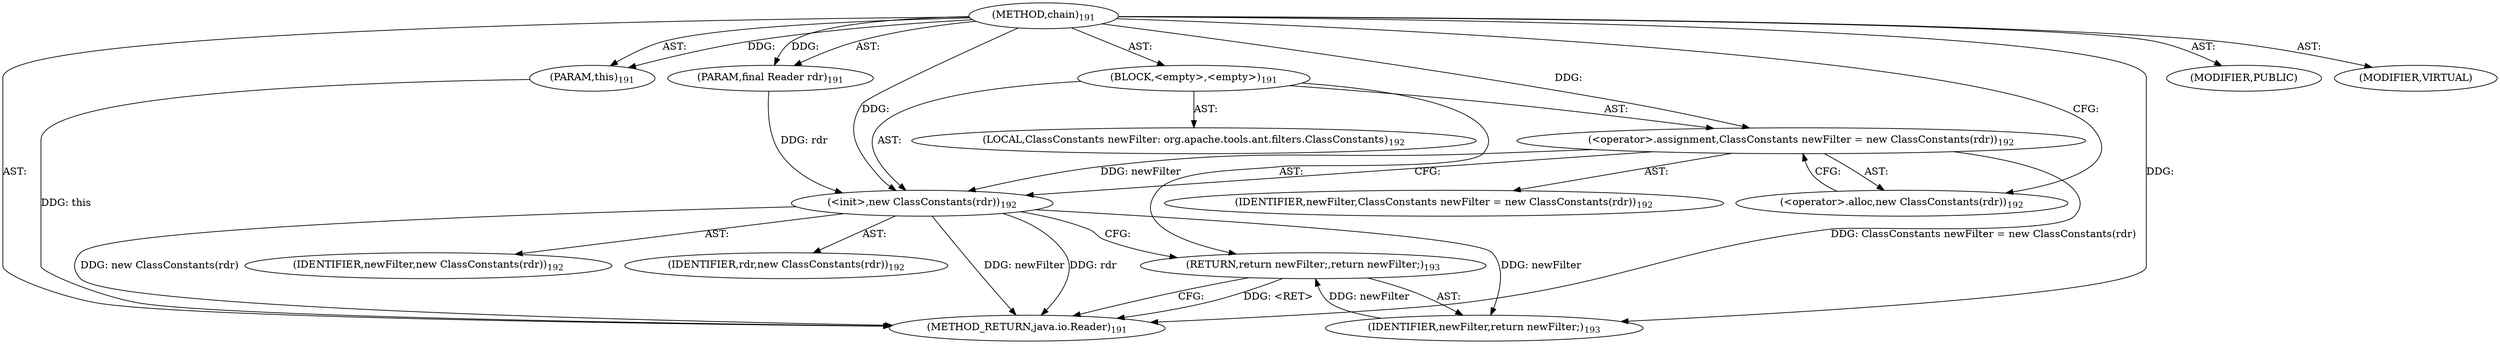 digraph "chain" {  
"111669149699" [label = <(METHOD,chain)<SUB>191</SUB>> ]
"115964116996" [label = <(PARAM,this)<SUB>191</SUB>> ]
"115964116997" [label = <(PARAM,final Reader rdr)<SUB>191</SUB>> ]
"25769803798" [label = <(BLOCK,&lt;empty&gt;,&lt;empty&gt;)<SUB>191</SUB>> ]
"94489280525" [label = <(LOCAL,ClassConstants newFilter: org.apache.tools.ant.filters.ClassConstants)<SUB>192</SUB>> ]
"30064771156" [label = <(&lt;operator&gt;.assignment,ClassConstants newFilter = new ClassConstants(rdr))<SUB>192</SUB>> ]
"68719476796" [label = <(IDENTIFIER,newFilter,ClassConstants newFilter = new ClassConstants(rdr))<SUB>192</SUB>> ]
"30064771157" [label = <(&lt;operator&gt;.alloc,new ClassConstants(rdr))<SUB>192</SUB>> ]
"30064771158" [label = <(&lt;init&gt;,new ClassConstants(rdr))<SUB>192</SUB>> ]
"68719476797" [label = <(IDENTIFIER,newFilter,new ClassConstants(rdr))<SUB>192</SUB>> ]
"68719476798" [label = <(IDENTIFIER,rdr,new ClassConstants(rdr))<SUB>192</SUB>> ]
"146028888066" [label = <(RETURN,return newFilter;,return newFilter;)<SUB>193</SUB>> ]
"68719476799" [label = <(IDENTIFIER,newFilter,return newFilter;)<SUB>193</SUB>> ]
"133143986185" [label = <(MODIFIER,PUBLIC)> ]
"133143986186" [label = <(MODIFIER,VIRTUAL)> ]
"128849018883" [label = <(METHOD_RETURN,java.io.Reader)<SUB>191</SUB>> ]
  "111669149699" -> "115964116996"  [ label = "AST: "] 
  "111669149699" -> "115964116997"  [ label = "AST: "] 
  "111669149699" -> "25769803798"  [ label = "AST: "] 
  "111669149699" -> "133143986185"  [ label = "AST: "] 
  "111669149699" -> "133143986186"  [ label = "AST: "] 
  "111669149699" -> "128849018883"  [ label = "AST: "] 
  "25769803798" -> "94489280525"  [ label = "AST: "] 
  "25769803798" -> "30064771156"  [ label = "AST: "] 
  "25769803798" -> "30064771158"  [ label = "AST: "] 
  "25769803798" -> "146028888066"  [ label = "AST: "] 
  "30064771156" -> "68719476796"  [ label = "AST: "] 
  "30064771156" -> "30064771157"  [ label = "AST: "] 
  "30064771158" -> "68719476797"  [ label = "AST: "] 
  "30064771158" -> "68719476798"  [ label = "AST: "] 
  "146028888066" -> "68719476799"  [ label = "AST: "] 
  "30064771156" -> "30064771158"  [ label = "CFG: "] 
  "30064771158" -> "146028888066"  [ label = "CFG: "] 
  "146028888066" -> "128849018883"  [ label = "CFG: "] 
  "30064771157" -> "30064771156"  [ label = "CFG: "] 
  "111669149699" -> "30064771157"  [ label = "CFG: "] 
  "146028888066" -> "128849018883"  [ label = "DDG: &lt;RET&gt;"] 
  "115964116996" -> "128849018883"  [ label = "DDG: this"] 
  "30064771156" -> "128849018883"  [ label = "DDG: ClassConstants newFilter = new ClassConstants(rdr)"] 
  "30064771158" -> "128849018883"  [ label = "DDG: newFilter"] 
  "30064771158" -> "128849018883"  [ label = "DDG: rdr"] 
  "30064771158" -> "128849018883"  [ label = "DDG: new ClassConstants(rdr)"] 
  "111669149699" -> "115964116996"  [ label = "DDG: "] 
  "111669149699" -> "115964116997"  [ label = "DDG: "] 
  "111669149699" -> "30064771156"  [ label = "DDG: "] 
  "68719476799" -> "146028888066"  [ label = "DDG: newFilter"] 
  "30064771156" -> "30064771158"  [ label = "DDG: newFilter"] 
  "111669149699" -> "30064771158"  [ label = "DDG: "] 
  "115964116997" -> "30064771158"  [ label = "DDG: rdr"] 
  "30064771158" -> "68719476799"  [ label = "DDG: newFilter"] 
  "111669149699" -> "68719476799"  [ label = "DDG: "] 
}
